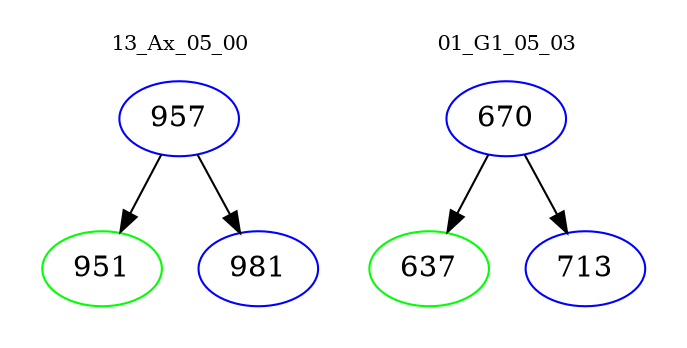 digraph{
subgraph cluster_0 {
color = white
label = "13_Ax_05_00";
fontsize=10;
T0_957 [label="957", color="blue"]
T0_957 -> T0_951 [color="black"]
T0_951 [label="951", color="green"]
T0_957 -> T0_981 [color="black"]
T0_981 [label="981", color="blue"]
}
subgraph cluster_1 {
color = white
label = "01_G1_05_03";
fontsize=10;
T1_670 [label="670", color="blue"]
T1_670 -> T1_637 [color="black"]
T1_637 [label="637", color="green"]
T1_670 -> T1_713 [color="black"]
T1_713 [label="713", color="blue"]
}
}
